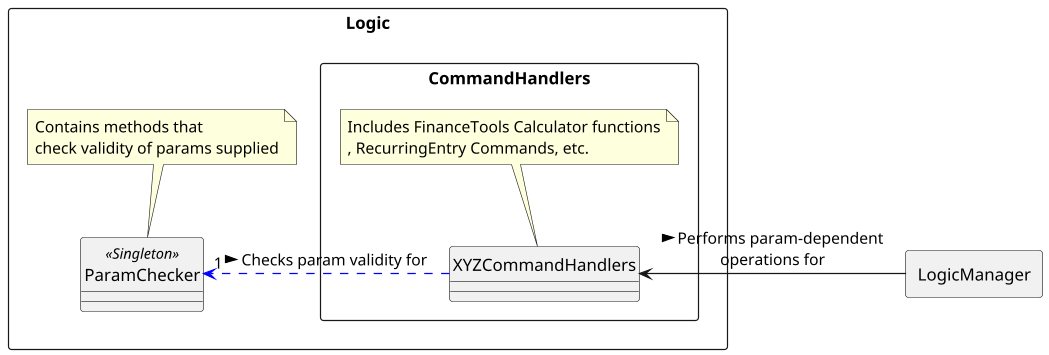 @startuml

hide circle
skinparam classAttributeIconSize 0
skinparam BoxPadding 20
skinparam shadowing false
scale 1049 width
skinparam package<<Layout>> {
  borderColor Transparent
  backgroundColor Transparent
  fontColor Transparent
  stereotypeFontColor Transparent
}

rectangle LogicManager{
}

rectangle Logic {


    class ParamChecker <<Singleton>>{

    }


rectangle CommandHandlers {

    class XYZCommandHandlers {
    }




    XYZCommandHandlers ..right> "1"  ParamChecker #line:blue;text:black : < Checks param validity for

    note top of XYZCommandHandlers: Includes FinanceTools Calculator functions\n, RecurringEntry Commands, etc.
}

LogicManager -> XYZCommandHandlers : < Performs param-dependent \noperations for
note top of ParamChecker: Contains methods that \ncheck validity of params supplied





@enduml